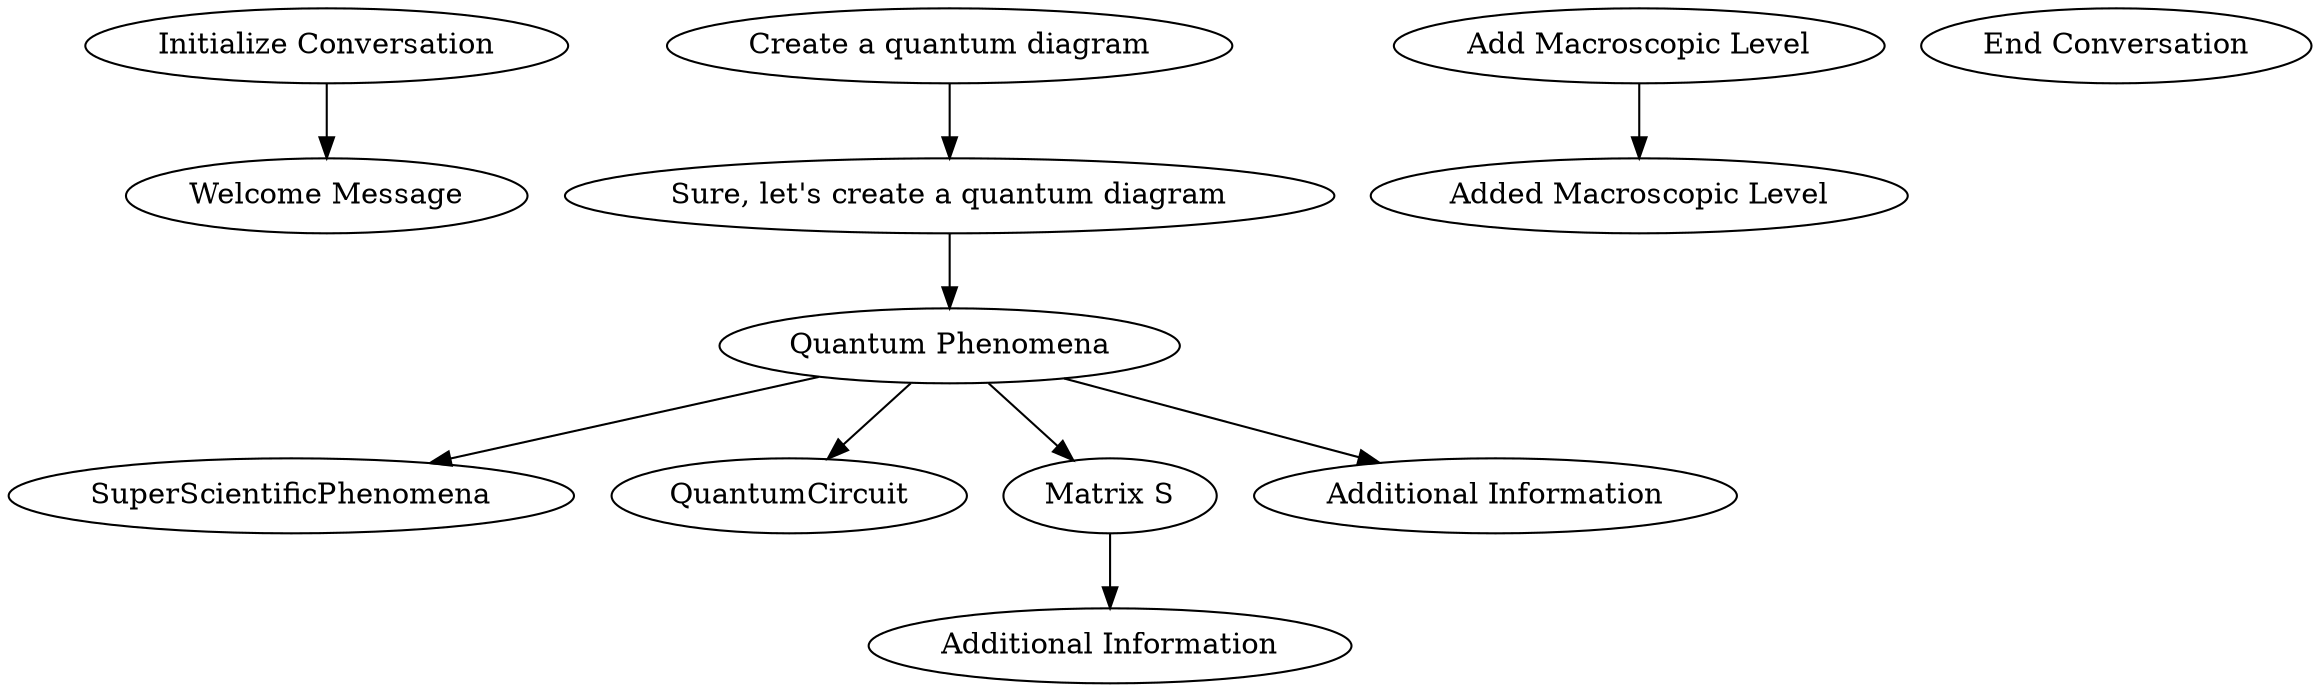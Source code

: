 digraph G {
    rankdir=TB;

    // Nodes representing prompts and responses
    prompt1 [label="Initialize Conversation"];
    response1 [label="Welcome Message"];

    prompt2 [label="Create a quantum diagram"];
    response2 [label="Sure, let's create a quantum diagram"];

    prompt3 [label="Add Macroscopic Level"];
    response3 [label="Added Macroscopic Level"];

    // ... (similar nodes for other prompts and responses)

    // Nodes representing key components
    quantumPhenomena [label="Quantum Phenomena"];
    superScientificPhenomena [label="SuperScientificPhenomena"];
    quantumCircuit [label="QuantumCircuit"];
    matrixS [label="Matrix S"];

    // Edges connecting prompts and responses
    prompt1 -> response1;
    prompt2 -> response2;
    prompt3 -> response3;
    // ... (similar edges for other prompts and responses)

    // Edges connecting components and steps in the process
    response2 -> quantumPhenomena;
    quantumPhenomena -> { superScientificPhenomena, quantumCircuit, matrixS };
    // ... (similar edges for other components)

    // Additional connections or information nodes
    additionalInfo1 [label="Additional Information"];
    additionalInfo2 [label="Additional Information"];
    // ... (similar nodes)

    // Edges connecting components and additional information
    quantumPhenomena -> additionalInfo1;
    matrixS -> additionalInfo2;
    // ... (similar edges)

    // Final node representing the end of the conversation
    end [label="End Conversation"];
}
